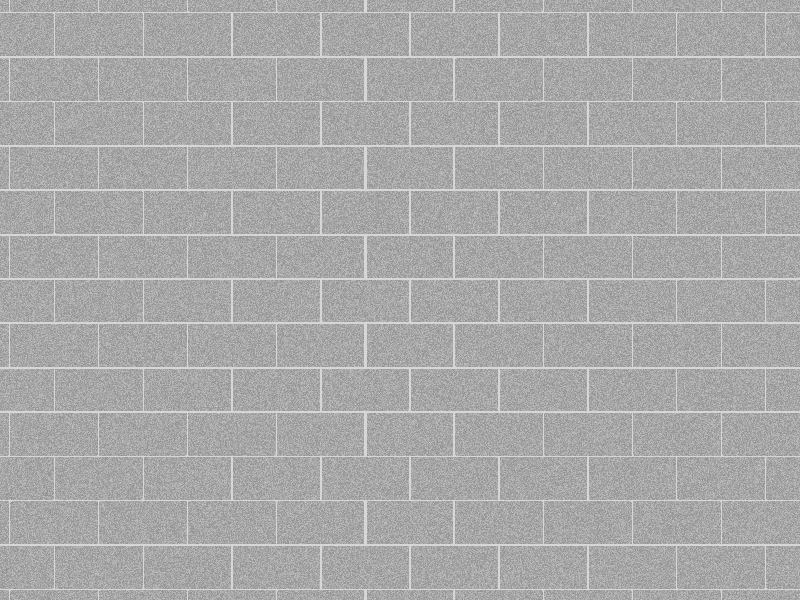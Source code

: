 #include "colors.inc"#include "finish.inc"#include "stones.inc"#version 3.1;/* * A wall constructed of rough stone blocks. Intended for use as a texture * map for dungeon scenes. * * Last modified 11/21/99 by Denton Gentry. * * (This is an input file for POV-Ray, a free raytracer available * at http://www.povray.org/) */global_settings {	assumed_gamma 1.8	ambient_light rgb<1, 1, 1>}#declare Mortar = texture {	pigment { Gray80 }}// Texture by Chuck Fusner, http://www.enter.net/~cfusner#declare RoughStone = texture { //rough stone texture...	pigment { //nice and random on the pigment.		granite		color_map {		[ 0 rgb .5 ]		[ .25 rgb .65 ]		[ .5 rgb .5 ]		[ .75 rgb .7 ]		[ 1 rgb .5 ]		}		frequency 100	}	normal { /*love that crackle! It's apparently quite                 computation intensive, but with just the                 right turbulence, it's got a range of apps.*/		crackle 1		warp {		turbulence <.4,.4,.4> /*no more than <.5,.5,.5> for a rough                                    stone effect. And less will                                    look more "crystaline"*/		lambda 2 //these you can tinker with		octaves 6 //for a variety of effects		omega .5 //though here they are at defaults.		}	}	finish {		specular .1 roughness 1		diffuse .55	}}union {	// rows of rough cut stone	#declare row = 0;	#while ( row < 30 )		#declare col = 0.5;		#while ( col < 45 )			box { <(-20 + col), row, -1>, <(-20 + col + 3.9), row + 1.9, 1>				texture { RoughStone					translate <col, col/2, 0>}			}			#declare col=col+4;		#end		#declare row=row+2;		#declare col = 2.5;		#while ( col < 45 )			box { <(-20 + col), row, -1>, <(-20 + col + 3.9), row + 1.9, 1>				texture { RoughStone					translate <col, col/2, 0>}			}			#declare col=col+4;		#end		#declare row=row+2;	#end	// mortar	box { <-20, 0, -0.9>, <30, 40, 0.9>		texture { Mortar }	}}	// illuminate the scenelight_source {	<0,4.5,-20>	color Gray40}light_source {	<-20, 30, -20>	color Gray70}light_source {	<20, 30, -20>	color Gray70}camera {	location <2, 15, -28>	look_at  <2, 15, 0>}